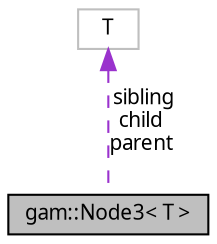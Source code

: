 digraph "gam::Node3&lt; T &gt;"
{
 // LATEX_PDF_SIZE
  bgcolor="transparent";
  edge [fontname="FreeSans.ttf",fontsize="10",labelfontname="FreeSans.ttf",labelfontsize="10"];
  node [fontname="FreeSans.ttf",fontsize="10",shape=record];
  Node1 [label="gam::Node3\< T \>",height=0.2,width=0.4,color="black", fillcolor="grey75", style="filled", fontcolor="black",tooltip="Triply-linked node."];
  Node2 -> Node1 [dir="back",color="darkorchid3",fontsize="10",style="dashed",label=" sibling\nchild\nparent" ,fontname="FreeSans.ttf"];
  Node2 [label="T",height=0.2,width=0.4,color="grey75",tooltip=" "];
}
